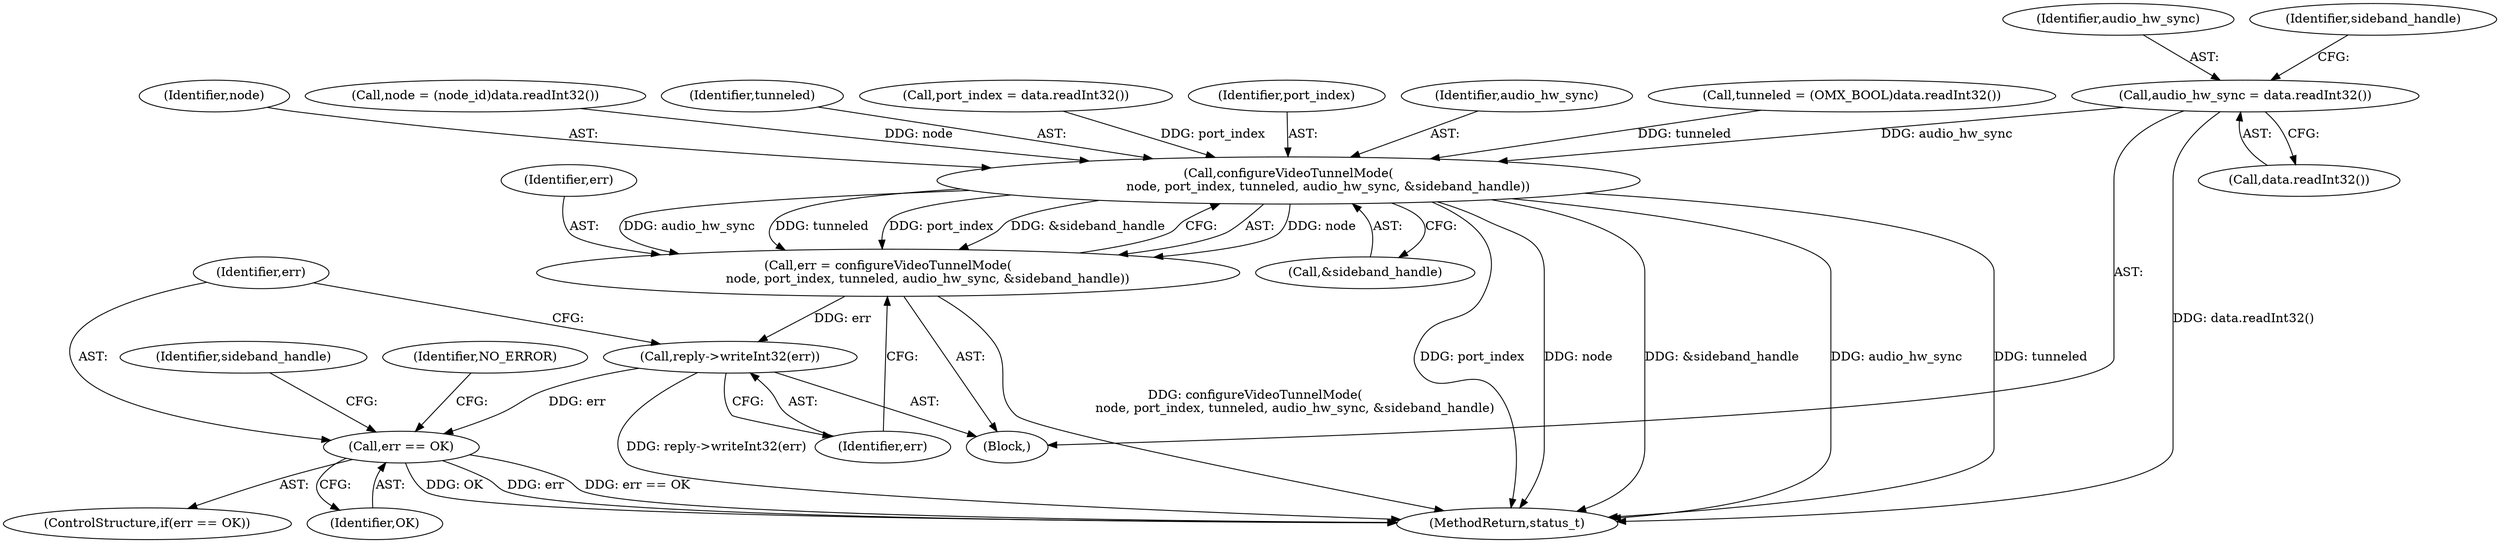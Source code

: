 digraph "0_Android_db829699d3293f254a7387894303451a91278986@API" {
"1001054" [label="(Call,audio_hw_sync = data.readInt32())"];
"1001064" [label="(Call,configureVideoTunnelMode(\n                    node, port_index, tunneled, audio_hw_sync, &sideband_handle))"];
"1001062" [label="(Call,err = configureVideoTunnelMode(\n                    node, port_index, tunneled, audio_hw_sync, &sideband_handle))"];
"1001071" [label="(Call,reply->writeInt32(err))"];
"1001074" [label="(Call,err == OK)"];
"1001063" [label="(Identifier,err)"];
"1001044" [label="(Call,port_index = data.readInt32())"];
"1001081" [label="(Identifier,NO_ERROR)"];
"1001064" [label="(Call,configureVideoTunnelMode(\n                    node, port_index, tunneled, audio_hw_sync, &sideband_handle))"];
"1001066" [label="(Identifier,port_index)"];
"1001068" [label="(Identifier,audio_hw_sync)"];
"1001062" [label="(Call,err = configureVideoTunnelMode(\n                    node, port_index, tunneled, audio_hw_sync, &sideband_handle))"];
"1001048" [label="(Call,tunneled = (OMX_BOOL)data.readInt32())"];
"1001065" [label="(Identifier,node)"];
"1001055" [label="(Identifier,audio_hw_sync)"];
"1001069" [label="(Call,&sideband_handle)"];
"1001059" [label="(Identifier,sideband_handle)"];
"1001079" [label="(Identifier,sideband_handle)"];
"1001353" [label="(MethodReturn,status_t)"];
"1001038" [label="(Call,node = (node_id)data.readInt32())"];
"1001067" [label="(Identifier,tunneled)"];
"1001071" [label="(Call,reply->writeInt32(err))"];
"1001076" [label="(Identifier,OK)"];
"1001073" [label="(ControlStructure,if(err == OK))"];
"1001075" [label="(Identifier,err)"];
"1001072" [label="(Identifier,err)"];
"1001054" [label="(Call,audio_hw_sync = data.readInt32())"];
"1001032" [label="(Block,)"];
"1001056" [label="(Call,data.readInt32())"];
"1001074" [label="(Call,err == OK)"];
"1001054" -> "1001032"  [label="AST: "];
"1001054" -> "1001056"  [label="CFG: "];
"1001055" -> "1001054"  [label="AST: "];
"1001056" -> "1001054"  [label="AST: "];
"1001059" -> "1001054"  [label="CFG: "];
"1001054" -> "1001353"  [label="DDG: data.readInt32()"];
"1001054" -> "1001064"  [label="DDG: audio_hw_sync"];
"1001064" -> "1001062"  [label="AST: "];
"1001064" -> "1001069"  [label="CFG: "];
"1001065" -> "1001064"  [label="AST: "];
"1001066" -> "1001064"  [label="AST: "];
"1001067" -> "1001064"  [label="AST: "];
"1001068" -> "1001064"  [label="AST: "];
"1001069" -> "1001064"  [label="AST: "];
"1001062" -> "1001064"  [label="CFG: "];
"1001064" -> "1001353"  [label="DDG: port_index"];
"1001064" -> "1001353"  [label="DDG: node"];
"1001064" -> "1001353"  [label="DDG: &sideband_handle"];
"1001064" -> "1001353"  [label="DDG: audio_hw_sync"];
"1001064" -> "1001353"  [label="DDG: tunneled"];
"1001064" -> "1001062"  [label="DDG: node"];
"1001064" -> "1001062"  [label="DDG: audio_hw_sync"];
"1001064" -> "1001062"  [label="DDG: tunneled"];
"1001064" -> "1001062"  [label="DDG: port_index"];
"1001064" -> "1001062"  [label="DDG: &sideband_handle"];
"1001038" -> "1001064"  [label="DDG: node"];
"1001044" -> "1001064"  [label="DDG: port_index"];
"1001048" -> "1001064"  [label="DDG: tunneled"];
"1001062" -> "1001032"  [label="AST: "];
"1001063" -> "1001062"  [label="AST: "];
"1001072" -> "1001062"  [label="CFG: "];
"1001062" -> "1001353"  [label="DDG: configureVideoTunnelMode(\n                    node, port_index, tunneled, audio_hw_sync, &sideband_handle)"];
"1001062" -> "1001071"  [label="DDG: err"];
"1001071" -> "1001032"  [label="AST: "];
"1001071" -> "1001072"  [label="CFG: "];
"1001072" -> "1001071"  [label="AST: "];
"1001075" -> "1001071"  [label="CFG: "];
"1001071" -> "1001353"  [label="DDG: reply->writeInt32(err)"];
"1001071" -> "1001074"  [label="DDG: err"];
"1001074" -> "1001073"  [label="AST: "];
"1001074" -> "1001076"  [label="CFG: "];
"1001075" -> "1001074"  [label="AST: "];
"1001076" -> "1001074"  [label="AST: "];
"1001079" -> "1001074"  [label="CFG: "];
"1001081" -> "1001074"  [label="CFG: "];
"1001074" -> "1001353"  [label="DDG: err"];
"1001074" -> "1001353"  [label="DDG: err == OK"];
"1001074" -> "1001353"  [label="DDG: OK"];
}
